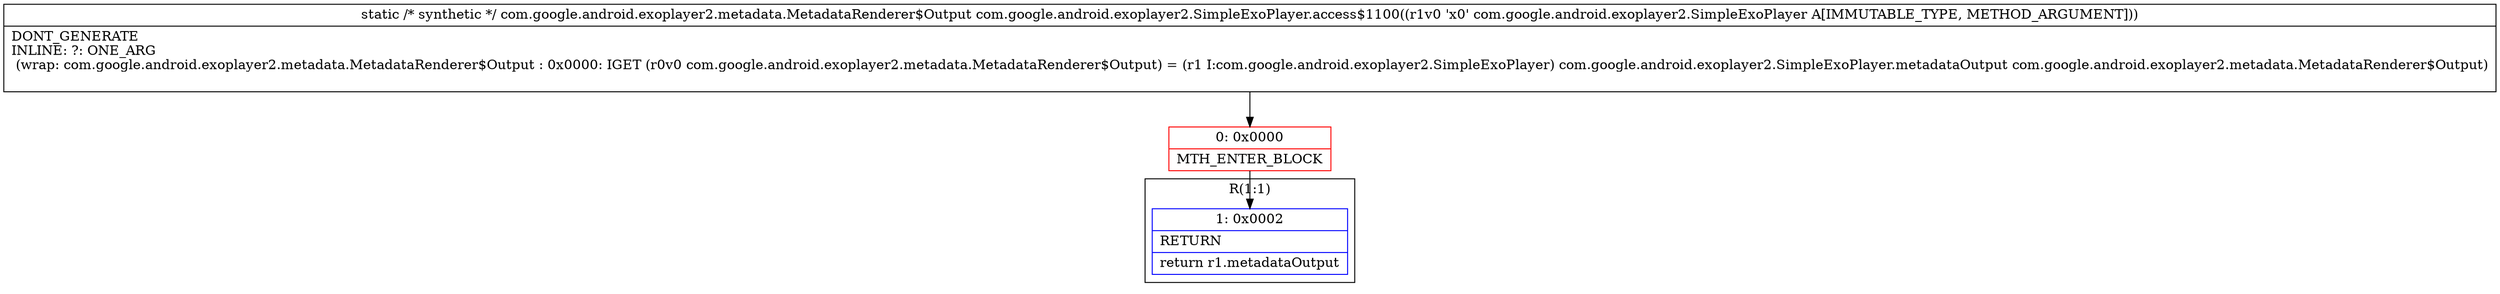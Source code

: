 digraph "CFG forcom.google.android.exoplayer2.SimpleExoPlayer.access$1100(Lcom\/google\/android\/exoplayer2\/SimpleExoPlayer;)Lcom\/google\/android\/exoplayer2\/metadata\/MetadataRenderer$Output;" {
subgraph cluster_Region_1312802044 {
label = "R(1:1)";
node [shape=record,color=blue];
Node_1 [shape=record,label="{1\:\ 0x0002|RETURN\l|return r1.metadataOutput\l}"];
}
Node_0 [shape=record,color=red,label="{0\:\ 0x0000|MTH_ENTER_BLOCK\l}"];
MethodNode[shape=record,label="{static \/* synthetic *\/ com.google.android.exoplayer2.metadata.MetadataRenderer$Output com.google.android.exoplayer2.SimpleExoPlayer.access$1100((r1v0 'x0' com.google.android.exoplayer2.SimpleExoPlayer A[IMMUTABLE_TYPE, METHOD_ARGUMENT]))  | DONT_GENERATE\lINLINE: ?: ONE_ARG  \l  (wrap: com.google.android.exoplayer2.metadata.MetadataRenderer$Output : 0x0000: IGET  (r0v0 com.google.android.exoplayer2.metadata.MetadataRenderer$Output) = (r1 I:com.google.android.exoplayer2.SimpleExoPlayer) com.google.android.exoplayer2.SimpleExoPlayer.metadataOutput com.google.android.exoplayer2.metadata.MetadataRenderer$Output)\l\l}"];
MethodNode -> Node_0;
Node_0 -> Node_1;
}


